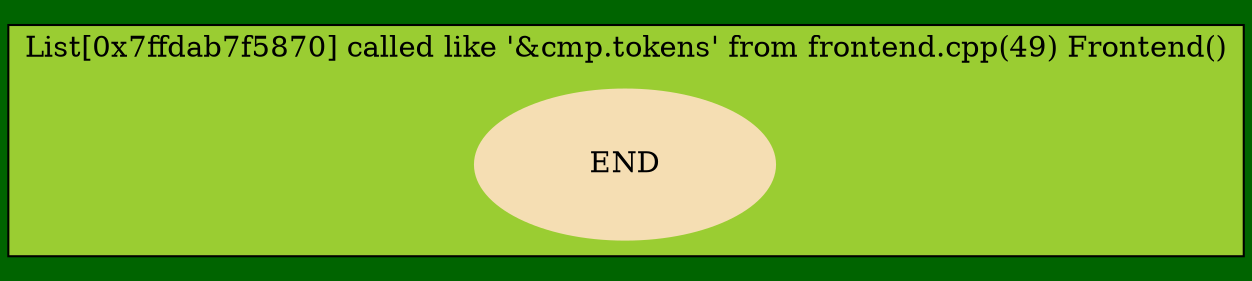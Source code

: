 digraph MyList
{
	rankdir = LR;
	bgcolor = darkgreen;
	graph [splines = splines];
	node  [width = 2, style = filled, color = wheat];
	edge  [color = darkgreen, fontsize = 15];

	subgraph cluster0
    {
		bgcolor = yellowgreen;		height  = 20		style   = filled;
		label   = "List[0x7ffdab7f5870] called like '&cmp.tokens' from frontend.cpp(49) Frontend()";

		"0x562372f23df0" [shape=oval, height = 1, label = "END"];
	}
}
